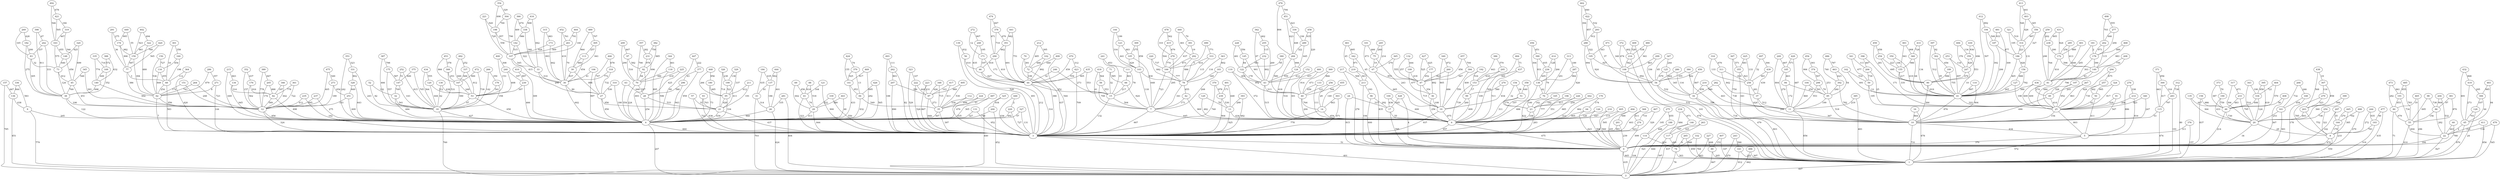 strict graph G {
0;
1;
2;
3;
4;
5;
6;
7;
8;
9;
10;
11;
12;
13;
14;
15;
16;
17;
18;
19;
20;
21;
22;
23;
24;
25;
26;
27;
28;
29;
30;
31;
32;
33;
34;
35;
36;
37;
38;
39;
40;
41;
42;
43;
44;
45;
46;
47;
48;
49;
50;
51;
52;
53;
54;
55;
56;
57;
58;
59;
60;
61;
62;
63;
64;
65;
66;
67;
68;
69;
70;
71;
72;
73;
74;
75;
76;
77;
78;
79;
80;
81;
82;
83;
84;
85;
86;
87;
88;
89;
90;
91;
92;
93;
94;
95;
96;
97;
98;
99;
100;
101;
102;
103;
104;
105;
106;
107;
108;
109;
110;
111;
112;
113;
114;
115;
116;
117;
118;
119;
120;
121;
122;
123;
124;
125;
126;
127;
128;
129;
130;
131;
132;
133;
134;
135;
136;
137;
138;
139;
140;
141;
142;
143;
144;
145;
146;
147;
148;
149;
150;
151;
152;
153;
154;
155;
156;
157;
158;
159;
160;
161;
162;
163;
164;
165;
166;
167;
168;
169;
170;
171;
172;
173;
174;
175;
176;
177;
178;
179;
180;
181;
182;
183;
184;
185;
186;
187;
188;
189;
190;
191;
192;
193;
194;
195;
196;
197;
198;
199;
200;
201;
202;
203;
204;
205;
206;
207;
208;
209;
210;
211;
212;
213;
214;
215;
216;
217;
218;
219;
220;
221;
222;
223;
224;
225;
226;
227;
228;
229;
230;
231;
232;
233;
234;
235;
236;
237;
238;
239;
240;
241;
242;
243;
244;
245;
246;
247;
248;
249;
250;
251;
252;
253;
254;
255;
256;
257;
258;
259;
260;
261;
262;
263;
264;
265;
266;
267;
268;
269;
270;
271;
272;
273;
274;
275;
276;
277;
278;
279;
280;
281;
282;
283;
284;
285;
286;
287;
288;
289;
290;
291;
292;
293;
294;
295;
296;
297;
298;
299;
300;
301;
302;
303;
304;
305;
306;
307;
308;
309;
310;
311;
312;
313;
314;
315;
316;
317;
318;
319;
320;
321;
322;
323;
324;
325;
326;
327;
328;
329;
330;
331;
332;
333;
334;
335;
336;
337;
338;
339;
340;
341;
342;
343;
344;
345;
346;
347;
348;
349;
350;
351;
352;
353;
354;
355;
356;
357;
358;
359;
360;
361;
362;
363;
364;
365;
366;
367;
368;
369;
370;
371;
372;
373;
374;
375;
376;
377;
378;
379;
380;
381;
382;
383;
384;
385;
386;
387;
388;
389;
390;
391;
392;
393;
394;
395;
396;
397;
398;
399;
400;
401;
402;
403;
404;
405;
406;
407;
408;
409;
410;
411;
412;
413;
414;
415;
416;
417;
418;
419;
420;
421;
422;
423;
424;
425;
426;
427;
428;
429;
430;
431;
432;
433;
434;
435;
436;
437;
438;
439;
440;
441;
442;
443;
444;
445;
446;
447;
448;
449;
450;
451;
452;
453;
454;
455;
456;
457;
458;
459;
460;
461;
462;
463;
464;
465;
466;
467;
468;
469;
470;
471;
472;
473;
474;
475;
476;
477;
478;
479;
480;
481;
482;
483;
484;
485;
486;
487;
488;
489;
490;
491;
492;
493;
494;
495;
496;
497;
498;
499;
285 -- 172 [label=258];
84 -- 4 [label=832];
490 -- 333 [label=771];
287 -- 76 [label=826];
325 -- 2 [label=440];
476 -- 284 [label=806];
322 -- 62 [label=680];
338 -- 142 [label=986];
488 -- 164 [label=702];
384 -- 1 [label=734];
407 -- 1 [label=147];
455 -- 14 [label=149];
281 -- 2 [label=404];
154 -- 51 [label=38];
7 -- 6 [label=645];
293 -- 54 [label=37];
169 -- 38 [label=352];
187 -- 41 [label=206];
384 -- 54 [label=355];
112 -- 3 [label=535];
359 -- 247 [label=429];
87 -- 35 [label=273];
358 -- 6 [label=107];
497 -- 439 [label=394];
345 -- 45 [label=548];
487 -- 4 [label=305];
101 -- 75 [label=466];
481 -- 41 [label=309];
263 -- 2 [label=837];
191 -- 55 [label=734];
249 -- 11 [label=804];
332 -- 1 [label=764];
177 -- 47 [label=652];
471 -- 108 [label=340];
33 -- 27 [label=290];
297 -- 164 [label=35];
380 -- 122 [label=95];
385 -- 11 [label=219];
490 -- 78 [label=5];
138 -- 76 [label=42];
82 -- 12 [label=589];
452 -- 30 [label=419];
441 -- 44 [label=751];
115 -- 10 [label=53];
253 -- 247 [label=118];
424 -- 141 [label=155];
77 -- 62 [label=386];
234 -- 117 [label=684];
397 -- 41 [label=512];
70 -- 28 [label=527];
94 -- 85 [label=254];
469 -- 141 [label=817];
319 -- 73 [label=546];
494 -- 201 [label=599];
69 -- 61 [label=456];
228 -- 122 [label=481];
275 -- 188 [label=655];
418 -- 58 [label=564];
284 -- 124 [label=906];
31 -- 2 [label=703];
22 -- 1 [label=827];
425 -- 258 [label=133];
449 -- 159 [label=55];
33 -- 30 [label=314];
203 -- 20 [label=493];
376 -- 1 [label=157];
486 -- 392 [label=740];
338 -- 33 [label=340];
450 -- 54 [label=542];
485 -- 191 [label=855];
396 -- 25 [label=171];
494 -- 0 [label=245];
434 -- 120 [label=555];
498 -- 277 [label=555];
429 -- 11 [label=487];
49 -- 10 [label=690];
204 -- 86 [label=904];
163 -- 73 [label=575];
273 -- 251 [label=654];
77 -- 68 [label=3];
46 -- 44 [label=627];
426 -- 4 [label=565];
261 -- 107 [label=569];
66 -- 15 [label=217];
79 -- 72 [label=381];
288 -- 54 [label=994];
479 -- 1 [label=545];
335 -- 169 [label=716];
458 -- 124 [label=220];
321 -- 314 [label=519];
497 -- 258 [label=52];
189 -- 41 [label=755];
337 -- 53 [label=812];
65 -- 1 [label=870];
130 -- 53 [label=638];
177 -- 36 [label=892];
224 -- 35 [label=699];
339 -- 29 [label=222];
263 -- 117 [label=325];
145 -- 122 [label=84];
353 -- 331 [label=323];
399 -- 20 [label=360];
100 -- 17 [label=636];
416 -- 338 [label=908];
102 -- 72 [label=666];
462 -- 422 [label=840];
200 -- 2 [label=452];
259 -- 238 [label=202];
301 -- 160 [label=358];
238 -- 81 [label=764];
403 -- 314 [label=426];
448 -- 95 [label=266];
382 -- 92 [label=885];
367 -- 355 [label=571];
398 -- 242 [label=67];
477 -- 1 [label=635];
293 -- 288 [label=912];
476 -- 451 [label=794];
492 -- 421 [label=678];
371 -- 300 [label=856];
173 -- 30 [label=842];
256 -- 40 [label=123];
425 -- 355 [label=681];
36 -- 6 [label=256];
105 -- 7 [label=648];
395 -- 334 [label=858];
203 -- 8 [label=752];
137 -- 26 [label=186];
272 -- 171 [label=12];
231 -- 92 [label=978];
284 -- 6 [label=418];
297 -- 0 [label=142];
67 -- 47 [label=853];
236 -- 76 [label=79];
397 -- 302 [label=92];
116 -- 68 [label=455];
463 -- 392 [label=623];
79 -- 3 [label=386];
156 -- 127 [label=888];
299 -- 108 [label=863];
304 -- 107 [label=790];
315 -- 30 [label=993];
87 -- 3 [label=849];
164 -- 8 [label=179];
276 -- 214 [label=338];
328 -- 251 [label=849];
422 -- 288 [label=857];
151 -- 12 [label=248];
34 -- 11 [label=788];
130 -- 18 [label=42];
136 -- 9 [label=438];
410 -- 4 [label=309];
240 -- 53 [label=608];
92 -- 70 [label=84];
38 -- 4 [label=122];
363 -- 183 [label=802];
286 -- 62 [label=879];
308 -- 167 [label=253];
139 -- 3 [label=528];
317 -- 20 [label=394];
128 -- 65 [label=701];
21 -- 3 [label=437];
346 -- 12 [label=442];
39 -- 27 [label=884];
389 -- 12 [label=778];
141 -- 84 [label=953];
282 -- 34 [label=549];
129 -- 6 [label=482];
23 -- 6 [label=338];
53 -- 18 [label=67];
208 -- 149 [label=750];
431 -- 238 [label=805];
433 -- 360 [label=724];
267 -- 49 [label=205];
317 -- 233 [label=671];
307 -- 279 [label=116];
100 -- 6 [label=600];
404 -- 334 [label=721];
499 -- 72 [label=640];
89 -- 1 [label=205];
459 -- 90 [label=281];
479 -- 22 [label=118];
134 -- 4 [label=945];
4 -- 2 [label=247];
161 -- 0 [label=383];
381 -- 55 [label=870];
431 -- 172 [label=924];
401 -- 172 [label=989];
80 -- 1 [label=71];
155 -- 90 [label=217];
176 -- 12 [label=562];
192 -- 153 [label=516];
399 -- 203 [label=500];
84 -- 35 [label=549];
372 -- 216 [label=402];
406 -- 359 [label=134];
463 -- 85 [label=54];
46 -- 3 [label=212];
222 -- 87 [label=444];
44 -- 15 [label=352];
98 -- 55 [label=695];
226 -- 23 [label=617];
186 -- 41 [label=465];
209 -- 70 [label=299];
333 -- 78 [label=115];
25 -- 5 [label=803];
47 -- 36 [label=354];
124 -- 43 [label=559];
330 -- 289 [label=336];
187 -- 186 [label=677];
62 -- 3 [label=7];
117 -- 74 [label=481];
144 -- 123 [label=199];
266 -- 18 [label=142];
366 -- 338 [label=674];
97 -- 70 [label=516];
41 -- 10 [label=876];
320 -- 148 [label=825];
324 -- 50 [label=995];
228 -- 145 [label=556];
265 -- 1 [label=659];
405 -- 6 [label=115];
95 -- 4 [label=334];
439 -- 37 [label=439];
23 -- 3 [label=283];
251 -- 4 [label=609];
354 -- 198 [label=498];
394 -- 47 [label=947];
280 -- 34 [label=116];
146 -- 2 [label=644];
242 -- 83 [label=337];
132 -- 109 [label=444];
266 -- 179 [label=350];
57 -- 3 [label=722];
316 -- 258 [label=133];
235 -- 3 [label=162];
60 -- 22 [label=443];
252 -- 147 [label=51];
135 -- 48 [label=647];
474 -- 378 [label=847];
45 -- 12 [label=451];
35 -- 3 [label=397];
97 -- 92 [label=582];
179 -- 53 [label=541];
184 -- 137 [label=635];
114 -- 2 [label=104];
207 -- 3 [label=890];
119 -- 6 [label=372];
245 -- 67 [label=214];
15 -- 3 [label=132];
120 -- 18 [label=644];
294 -- 25 [label=929];
303 -- 14 [label=843];
74 -- 2 [label=78];
321 -- 186 [label=195];
85 -- 11 [label=199];
28 -- 4 [label=254];
13 -- 3 [label=925];
345 -- 12 [label=393];
154 -- 23 [label=32];
441 -- 351 [label=982];
161 -- 20 [label=253];
47 -- 19 [label=715];
417 -- 87 [label=103];
166 -- 78 [label=777];
63 -- 4 [label=554];
376 -- 5 [label=311];
248 -- 44 [label=835];
447 -- 4 [label=99];
160 -- 116 [label=454];
438 -- 203 [label=568];
21 -- 4 [label=439];
125 -- 54 [label=679];
49 -- 25 [label=414];
197 -- 49 [label=328];
118 -- 4 [label=596];
370 -- 3 [label=740];
109 -- 36 [label=677];
386 -- 153 [label=643];
443 -- 4 [label=48];
233 -- 48 [label=483];
462 -- 288 [label=394];
470 -- 423 [label=312];
485 -- 55 [label=783];
174 -- 159 [label=982];
162 -- 41 [label=691];
196 -- 23 [label=182];
287 -- 138 [label=984];
70 -- 4 [label=224];
107 -- 33 [label=545];
6 -- 3 [label=657];
9 -- 2 [label=779];
314 -- 156 [label=131];
172 -- 149 [label=596];
466 -- 27 [label=747];
0 -- 2 [label=635];
6 -- 0 [label=675];
182 -- 83 [label=200];
254 -- 155 [label=223];
274 -- 3 [label=923];
456 -- 390 [label=451];
491 -- 13 [label=448];
459 -- 254 [label=458];
455 -- 40 [label=544];
57 -- 21 [label=31];
185 -- 11 [label=270];
291 -- 77 [label=36];
323 -- 222 [label=147];
140 -- 12 [label=992];
413 -- 314 [label=548];
269 -- 83 [label=165];
294 -- 257 [label=675];
3 -- 2 [label=401];
378 -- 290 [label=710];
50 -- 5 [label=411];
301 -- 68 [label=16];
363 -- 78 [label=116];
169 -- 140 [label=449];
362 -- 255 [label=462];
11 -- 10 [label=367];
291 -- 174 [label=275];
121 -- 3 [label=900];
306 -- 65 [label=44];
110 -- 41 [label=897];
432 -- 65 [label=691];
365 -- 47 [label=555];
468 -- 178 [label=889];
260 -- 19 [label=486];
221 -- 107 [label=729];
428 -- 0 [label=4];
58 -- 15 [label=553];
260 -- 47 [label=823];
241 -- 111 [label=653];
234 -- 146 [label=671];
396 -- 206 [label=667];
20 -- 8 [label=29];
163 -- 148 [label=655];
224 -- 4 [label=476];
467 -- 3 [label=329];
76 -- 3 [label=422];
495 -- 87 [label=989];
136 -- 2 [label=651];
400 -- 53 [label=153];
191 -- 80 [label=653];
176 -- 82 [label=916];
272 -- 248 [label=907];
133 -- 6 [label=111];
442 -- 23 [label=259];
218 -- 0 [label=560];
475 -- 273 [label=549];
142 -- 33 [label=322];
216 -- 108 [label=562];
361 -- 82 [label=778];
235 -- 12 [label=412];
276 -- 5 [label=886];
381 -- 86 [label=97];
71 -- 66 [label=585];
470 -- 44 [label=459];
465 -- 80 [label=19];
237 -- 4 [label=275];
359 -- 90 [label=553];
206 -- 59 [label=730];
92 -- 4 [label=693];
472 -- 18 [label=739];
188 -- 2 [label=521];
99 -- 6 [label=609];
496 -- 2 [label=662];
102 -- 44 [label=892];
436 -- 41 [label=589];
404 -- 48 [label=570];
408 -- 48 [label=56];
457 -- 394 [label=704];
24 -- 17 [label=315];
50 -- 25 [label=42];
115 -- 1 [label=474];
195 -- 54 [label=924];
32 -- 4 [label=684];
412 -- 41 [label=507];
264 -- 62 [label=743];
335 -- 140 [label=774];
232 -- 43 [label=802];
428 -- 17 [label=165];
362 -- 43 [label=87];
410 -- 230 [label=897];
17 -- 6 [label=55];
10 -- 1 [label=731];
19 -- 3 [label=937];
135 -- 20 [label=364];
352 -- 176 [label=437];
75 -- 67 [label=19];
146 -- 117 [label=797];
150 -- 62 [label=536];
189 -- 90 [label=996];
113 -- 39 [label=969];
155 -- 41 [label=335];
175 -- 147 [label=587];
473 -- 191 [label=961];
205 -- 12 [label=174];
132 -- 47 [label=257];
295 -- 6 [label=109];
419 -- 306 [label=295];
225 -- 70 [label=218];
18 -- 4 [label=627];
159 -- 62 [label=394];
27 -- 4 [label=850];
211 -- 95 [label=612];
12 -- 4 [label=856];
78 -- 7 [label=341];
219 -- 213 [label=363];
28 -- 21 [label=533];
262 -- 3 [label=82];
231 -- 70 [label=696];
489 -- 305 [label=707];
323 -- 3 [label=529];
342 -- 213 [label=65];
149 -- 25 [label=680];
471 -- 195 [label=343];
239 -- 13 [label=530];
409 -- 216 [label=526];
40 -- 6 [label=200];
90 -- 10 [label=384];
104 -- 11 [label=860];
283 -- 115 [label=797];
446 -- 229 [label=2];
55 -- 1 [label=410];
106 -- 30 [label=41];
10 -- 5 [label=634];
188 -- 114 [label=448];
26 -- 2 [label=624];
96 -- 0 [label=600];
370 -- 239 [label=978];
379 -- 84 [label=13];
250 -- 8 [label=321];
319 -- 163 [label=467];
259 -- 81 [label=298];
296 -- 4 [label=943];
202 -- 178 [label=973];
314 -- 186 [label=221];
356 -- 186 [label=327];
286 -- 271 [label=357];
180 -- 95 [label=485];
373 -- 190 [label=70];
236 -- 138 [label=605];
150 -- 116 [label=727];
303 -- 3 [label=471];
432 -- 419 [label=968];
179 -- 18 [label=358];
82 -- 4 [label=498];
247 -- 41 [label=10];
134 -- 82 [label=314];
186 -- 156 [label=928];
353 -- 4 [label=242];
73 -- 38 [label=124];
290 -- 46 [label=818];
108 -- 1 [label=478];
385 -- 1 [label=483];
394 -- 19 [label=550];
437 -- 153 [label=360];
165 -- 23 [label=142];
444 -- 26 [label=401];
483 -- 65 [label=94];
63 -- 28 [label=646];
422 -- 293 [label=532];
436 -- 25 [label=609];
104 -- 85 [label=591];
308 -- 18 [label=531];
238 -- 172 [label=290];
252 -- 18 [label=815];
17 -- 0 [label=795];
237 -- 12 [label=665];
240 -- 230 [label=197];
43 -- 40 [label=313];
329 -- 199 [label=138];
125 -- 34 [label=345];
83 -- 38 [label=305];
257 -- 25 [label=730];
480 -- 108 [label=941];
484 -- 6 [label=509];
364 -- 68 [label=112];
39 -- 30 [label=837];
355 -- 258 [label=821];
365 -- 67 [label=279];
421 -- 319 [label=184];
481 -- 187 [label=933];
414 -- 236 [label=128];
54 -- 34 [label=532];
93 -- 21 [label=703];
122 -- 40 [label=952];
52 -- 32 [label=132];
1 -- 2 [label=607];
38 -- 12 [label=106];
41 -- 25 [label=322];
454 -- 298 [label=906];
242 -- 38 [label=333];
196 -- 6 [label=551];
329 -- 95 [label=337];
268 -- 168 [label=246];
37 -- 11 [label=512];
56 -- 3 [label=491];
446 -- 3 [label=436];
157 -- 136 [label=667];
408 -- 0 [label=367];
129 -- 13 [label=78];
171 -- 44 [label=173];
465 -- 1 [label=296];
330 -- 284 [label=448];
44 -- 3 [label=314];
111 -- 66 [label=801];
25 -- 10 [label=154];
185 -- 94 [label=463];
373 -- 48 [label=387];
225 -- 28 [label=425];
147 -- 18 [label=143];
164 -- 0 [label=233];
71 -- 15 [label=32];
89 -- 2 [label=667];
271 -- 3 [label=144];
34 -- 1 [label=803];
444 -- 137 [label=902];
484 -- 437 [label=71];
131 -- 3 [label=952];
451 -- 330 [label=621];
147 -- 32 [label=709];
251 -- 12 [label=103];
498 -- 202 [label=703];
277 -- 178 [label=294];
190 -- 48 [label=759];
347 -- 54 [label=85];
310 -- 4 [label=180];
405 -- 3 [label=595];
213 -- 0 [label=194];
407 -- 89 [label=151];
138 -- 3 [label=488];
489 -- 39 [label=964];
212 -- 72 [label=485];
61 -- 3 [label=323];
488 -- 0 [label=279];
149 -- 81 [label=83];
289 -- 284 [label=322];
133 -- 40 [label=656];
391 -- 292 [label=19];
403 -- 356 [label=345];
42 -- 6 [label=969];
483 -- 306 [label=985];
415 -- 166 [label=504];
250 -- 20 [label=738];
398 -- 38 [label=911];
346 -- 82 [label=187];
118 -- 70 [label=386];
230 -- 4 [label=466];
201 -- 0 [label=239];
223 -- 87 [label=231];
8 -- 0 [label=470];
22 -- 0 [label=184];
159 -- 77 [label=587];
386 -- 295 [label=570];
262 -- 207 [label=903];
380 -- 40 [label=580];
364 -- 3 [label=420];
348 -- 35 [label=715];
466 -- 318 [label=678];
214 -- 25 [label=206];
486 -- 463 [label=787];
200 -- 4 [label=746];
15 -- 7 [label=504];
53 -- 4 [label=658];
30 -- 27 [label=80];
409 -- 1 [label=532];
340 -- 25 [label=523];
241 -- 15 [label=19];
257 -- 50 [label=362];
336 -- 136 [label=844];
170 -- 6 [label=662];
261 -- 30 [label=70];
20 -- 0 [label=34];
343 -- 334 [label=190];
491 -- 239 [label=171];
402 -- 159 [label=923];
13 -- 6 [label=434];
78 -- 42 [label=655];
74 -- 1 [label=303];
91 -- 10 [label=547];
219 -- 0 [label=835];
499 -- 3 [label=544];
16 -- 10 [label=864];
72 -- 44 [label=199];
127 -- 41 [label=265];
277 -- 202 [label=846];
117 -- 2 [label=397];
289 -- 124 [label=645];
69 -- 29 [label=642];
349 -- 19 [label=905];
202 -- 149 [label=115];
80 -- 55 [label=679];
457 -- 47 [label=656];
178 -- 81 [label=303];
350 -- 155 [label=106];
480 -- 216 [label=538];
215 -- 4 [label=649];
94 -- 11 [label=172];
173 -- 107 [label=929];
207 -- 87 [label=356];
55 -- 22 [label=604];
253 -- 41 [label=497];
316 -- 311 [label=670];
36 -- 19 [label=108];
181 -- 81 [label=205];
392 -- 85 [label=240];
282 -- 11 [label=738];
424 -- 379 [label=74];
433 -- 41 [label=134];
341 -- 59 [label=677];
429 -- 185 [label=571];
388 -- 169 [label=572];
435 -- 44 [label=905];
210 -- 34 [label=459];
334 -- 20 [label=124];
351 -- 44 [label=691];
318 -- 27 [label=732];
24 -- 0 [label=915];
48 -- 20 [label=730];
76 -- 23 [label=100];
110 -- 10 [label=804];
247 -- 90 [label=476];
426 -- 84 [label=695];
12 -- 3 [label=324];
279 -- 203 [label=323];
152 -- 43 [label=412];
437 -- 6 [label=511];
461 -- 342 [label=895];
152 -- 6 [label=301];
387 -- 175 [label=798];
295 -- 153 [label=618];
420 -- 77 [label=565];
401 -- 81 [label=608];
83 -- 73 [label=32];
478 -- 415 [label=562];
400 -- 240 [label=308];
448 -- 180 [label=956];
430 -- 359 [label=936];
184 -- 31 [label=635];
58 -- 7 [label=700];
454 -- 374 [label=393];
14 -- 6 [label=454];
168 -- 161 [label=654];
389 -- 205 [label=847];
312 -- 1 [label=80];
42 -- 7 [label=173];
73 -- 45 [label=812];
285 -- 149 [label=613];
230 -- 53 [label=307];
213 -- 96 [label=193];
331 -- 4 [label=243];
434 -- 18 [label=564];
467 -- 274 [label=710];
249 -- 185 [label=807];
66 -- 7 [label=924];
218 -- 6 [label=647];
341 -- 206 [label=111];
390 -- 236 [label=935];
16 -- 1 [label=678];
300 -- 115 [label=417];
325 -- 200 [label=934];
390 -- 138 [label=931];
120 -- 53 [label=312];
107 -- 30 [label=415];
244 -- 8 [label=272];
377 -- 4 [label=959];
244 -- 193 [label=935];
344 -- 118 [label=461];
51 -- 23 [label=170];
108 -- 54 [label=992];
369 -- 40 [label=473];
368 -- 3 [label=603];
374 -- 85 [label=253];
91 -- 25 [label=224];
156 -- 41 [label=792];
387 -- 18 [label=466];
258 -- 37 [label=281];
415 -- 278 [label=479];
29 -- 3 [label=844];
322 -- 159 [label=861];
8 -- 1 [label=559];
280 -- 54 [label=462];
306 -- 128 [label=107];
332 -- 74 [label=848];
195 -- 108 [label=927];
452 -- 261 [label=761];
305 -- 39 [label=941];
309 -- 105 [label=275];
145 -- 43 [label=901];
482 -- 53 [label=849];
5 -- 0 [label=370];
101 -- 67 [label=473];
298 -- 11 [label=553];
183 -- 78 [label=349];
464 -- 261 [label=791];
86 -- 55 [label=156];
128 -- 1 [label=24];
296 -- 28 [label=580];
392 -- 10 [label=782];
469 -- 4 [label=292];
305 -- 113 [label=257];
367 -- 10 [label=754];
423 -- 44 [label=554];
361 -- 12 [label=722];
311 -- 258 [label=410];
43 -- 6 [label=515];
103 -- 78 [label=830];
383 -- 360 [label=908];
336 -- 9 [label=583];
81 -- 49 [label=274];
327 -- 3 [label=131];
48 -- 0 [label=214];
378 -- 351 [label=670];
95 -- 21 [label=420];
243 -- 2 [label=470];
275 -- 114 [label=195];
18 -- 2 [label=760];
5 -- 1 [label=572];
0 -- 1 [label=465];
143 -- 1 [label=232];
227 -- 2 [label=663];
267 -- 25 [label=963];
391 -- 166 [label=637];
157 -- 2 [label=785];
99 -- 19 [label=260];
354 -- 304 [label=329];
372 -- 108 [label=474];
327 -- 4 [label=57];
37 -- 10 [label=286];
304 -- 198 [label=700];
311 -- 37 [label=842];
349 -- 260 [label=872];
419 -- 65 [label=273];
51 -- 6 [label=311];
430 -- 247 [label=696];
72 -- 3 [label=437];
56 -- 46 [label=610];
209 -- 97 [label=467];
29 -- 4 [label=413];
180 -- 4 [label=73];
148 -- 45 [label=656];
450 -- 34 [label=807];
204 -- 22 [label=532];
427 -- 177 [label=425];
464 -- 107 [label=140];
292 -- 78 [label=886];
103 -- 7 [label=118];
443 -- 29 [label=389];
482 -- 337 [label=252];
214 -- 5 [label=816];
337 -- 167 [label=684];
288 -- 195 [label=322];
106 -- 4 [label=997];
192 -- 99 [label=409];
64 -- 6 [label=905];
278 -- 166 [label=774];
339 -- 3 [label=550];
109 -- 47 [label=418];
420 -- 159 [label=760];
45 -- 38 [label=769];
178 -- 149 [label=390];
248 -- 171 [label=195];
493 -- 262 [label=111];
68 -- 62 [label=254];
123 -- 103 [label=441];
438 -- 307 [label=19];
111 -- 15 [label=78];
281 -- 26 [label=335];
326 -- 199 [label=238];
350 -- 41 [label=619];
98 -- 86 [label=738];
375 -- 147 [label=600];
290 -- 44 [label=610];
442 -- 3 [label=312];
258 -- 10 [label=624];
148 -- 73 [label=640];
356 -- 314 [label=897];
366 -- 142 [label=469];
368 -- 274 [label=611];
270 -- 19 [label=834];
3 -- 0 [label=51];
86 -- 22 [label=282];
357 -- 231 [label=282];
210 -- 11 [label=443];
142 -- 107 [label=515];
198 -- 107 [label=558];
143 -- 2 [label=812];
269 -- 182 [label=428];
416 -- 33 [label=842];
439 -- 258 [label=901];
360 -- 41 [label=68];
414 -- 138 [label=266];
141 -- 4 [label=433];
313 -- 287 [label=189];
274 -- 0 [label=699];
268 -- 161 [label=732];
4 -- 3 [label=664];
26 -- 4 [label=968];
223 -- 3 [label=867];
440 -- 391 [label=70];
220 -- 78 [label=842];
65 -- 22 [label=2];
331 -- 328 [label=902];
222 -- 3 [label=526];
190 -- 20 [label=433];
172 -- 81 [label=810];
54 -- 1 [label=479];
197 -- 25 [label=952];
495 -- 35 [label=530];
167 -- 53 [label=248];
199 -- 21 [label=411];
122 -- 43 [label=178];
216 -- 1 [label=101];
232 -- 122 [label=581];
158 -- 48 [label=986];
358 -- 51 [label=640];
451 -- 284 [label=623];
478 -- 278 [label=310];
496 -- 1 [label=307];
449 -- 174 [label=995];
64 -- 0 [label=623];
343 -- 20 [label=514];
271 -- 62 [label=8];
68 -- 3 [label=583];
292 -- 166 [label=873];
183 -- 7 [label=208];
423 -- 3 [label=709];
383 -- 155 [label=941];
19 -- 6 [label=875];
382 -- 231 [label=750];
7 -- 3 [label=907];
206 -- 25 [label=25];
388 -- 140 [label=432];
312 -- 283 [label=730];
417 -- 35 [label=611];
255 -- 232 [label=115];
379 -- 141 [label=925];
453 -- 167 [label=866];
59 -- 25 [label=195];
168 -- 0 [label=178];
167 -- 18 [label=390];
418 -- 7 [label=41];
427 -- 47 [label=525];
124 -- 6 [label=516];
112 -- 35 [label=530];
114 -- 74 [label=816];
208 -- 25 [label=796];
229 -- 4 [label=492];
254 -- 90 [label=695];
220 -- 166 [label=737];
309 -- 103 [label=858];
9 -- 4 [label=205];
140 -- 38 [label=698];
377 -- 296 [label=63];
411 -- 1 [label=856];
453 -- 308 [label=378];
40 -- 14 [label=764];
440 -- 292 [label=461];
369 -- 133 [label=866];
461 -- 219 [label=45];
487 -- 35 [label=57];
411 -- 22 [label=310];
302 -- 41 [label=95];
315 -- 173 [label=983];
333 -- 166 [label=914];
198 -- 142 [label=957];
270 -- 99 [label=580];
456 -- 138 [label=304];
144 -- 103 [label=316];
127 -- 25 [label=198];
348 -- 87 [label=626];
194 -- 41 [label=392];
318 -- 30 [label=772];
342 -- 219 [label=971];
395 -- 20 [label=618];
412 -- 194 [label=892];
137 -- 31 [label=81];
227 -- 89 [label=408];
310 -- 27 [label=530];
123 -- 105 [label=483];
67 -- 19 [label=665];
11 -- 1 [label=856];
193 -- 8 [label=783];
221 -- 198 [label=920];
32 -- 18 [label=541];
171 -- 46 [label=197];
421 -- 163 [label=505];
245 -- 75 [label=260];
256 -- 14 [label=29];
211 -- 21 [label=191];
357 -- 70 [label=790];
406 -- 247 [label=376];
126 -- 0 [label=508];
239 -- 3 [label=904];
393 -- 13 [label=299];
151 -- 62 [label=174];
217 -- 0 [label=278];
243 -- 143 [label=590];
119 -- 43 [label=403];
170 -- 64 [label=174];
139 -- 56 [label=832];
93 -- 3 [label=838];
181 -- 178 [label=2];
62 -- 12 [label=956];
326 -- 21 [label=714];
31 -- 26 [label=314];
320 -- 45 [label=699];
265 -- 74 [label=9];
334 -- 48 [label=606];
61 -- 29 [label=74];
35 -- 4 [label=367];
60 -- 0 [label=780];
160 -- 68 [label=198];
393 -- 3 [label=482];
215 -- 134 [label=843];
226 -- 6 [label=985];
473 -- 80 [label=282];
30 -- 4 [label=602];
300 -- 283 [label=316];
475 -- 12 [label=405];
75 -- 19 [label=243];
313 -- 76 [label=291];
474 -- 290 [label=871];
445 -- 8 [label=385];
205 -- 82 [label=888];
402 -- 322 [label=494];
298 -- 85 [label=79];
113 -- 30 [label=654];
413 -- 403 [label=641];
175 -- 18 [label=557];
264 -- 12 [label=723];
351 -- 290 [label=862];
468 -- 149 [label=983];
121 -- 61 [label=164];
255 -- 43 [label=269];
283 -- 1 [label=191];
174 -- 77 [label=906];
340 -- 10 [label=247];
233 -- 20 [label=795];
85 -- 10 [label=518];
194 -- 187 [label=508];
328 -- 4 [label=643];
360 -- 155 [label=986];
477 -- 193 [label=90];
278 -- 7 [label=295];
375 -- 18 [label=705];
126 -- 6 [label=128];
273 -- 12 [label=189];
447 -- 377 [label=222];
81 -- 25 [label=609];
153 -- 99 [label=17];
153 -- 6 [label=739];
201 -- 3 [label=881];
493 -- 3 [label=188];
59 -- 41 [label=12];
88 -- 29 [label=518];
307 -- 203 [label=858];
355 -- 10 [label=341];
158 -- 0 [label=837];
166 -- 7 [label=723];
90 -- 41 [label=919];
165 -- 6 [label=777];
246 -- 44 [label=32];
182 -- 38 [label=275];
88 -- 61 [label=814];
344 -- 4 [label=895];
371 -- 115 [label=663];
460 -- 40 [label=914];
52 -- 18 [label=82];
162 -- 59 [label=516];
279 -- 8 [label=785];
445 -- 164 [label=270];
229 -- 3 [label=727];
217 -- 213 [label=509];
14 -- 3 [label=778];
246 -- 15 [label=273];
27 -- 21 [label=956];
193 -- 1 [label=319];
302 -- 189 [label=656];
324 -- 25 [label=917];
347 -- 125 [label=244];
299 -- 54 [label=336];
374 -- 298 [label=507];
116 -- 62 [label=849];
105 -- 103 [label=429];
96 -- 17 [label=292];
131 -- 4 [label=327];
435 -- 15 [label=553];
460 -- 43 [label=457];
458 -- 289 [label=935];
492 -- 163 [label=546];
472 -- 167 [label=900];
212 -- 102 [label=395];
352 -- 12 [label=157];
199 -- 95 [label=521];
}
